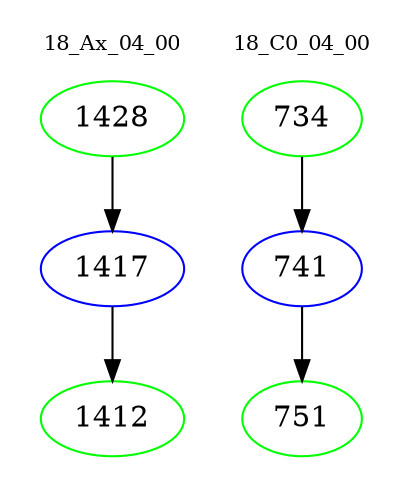 digraph{
subgraph cluster_0 {
color = white
label = "18_Ax_04_00";
fontsize=10;
T0_1428 [label="1428", color="green"]
T0_1428 -> T0_1417 [color="black"]
T0_1417 [label="1417", color="blue"]
T0_1417 -> T0_1412 [color="black"]
T0_1412 [label="1412", color="green"]
}
subgraph cluster_1 {
color = white
label = "18_C0_04_00";
fontsize=10;
T1_734 [label="734", color="green"]
T1_734 -> T1_741 [color="black"]
T1_741 [label="741", color="blue"]
T1_741 -> T1_751 [color="black"]
T1_751 [label="751", color="green"]
}
}
